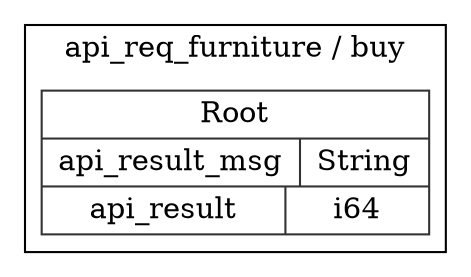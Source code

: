 digraph {
  rankdir=LR;
  subgraph cluster_0 {
    label="api_req_furniture / buy";
    node [style="filled", color=white, style="solid", color=gray20];
    api_req_furniture__buy__Root [label="<Root> Root  | { api_result_msg | <api_result_msg> String } | { api_result | <api_result> i64 }", shape=record];
  }
}
